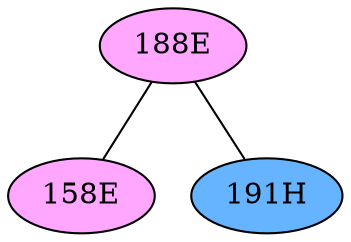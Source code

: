 // The Round Table
graph {
	"188E" [fillcolor="#FFA6FF" style=radial]
	"158E" [fillcolor="#FFA6FF" style=radial]
	"188E" -- "158E" [penwidth=1]
	"188E" [fillcolor="#FFA6FF" style=radial]
	"191H" [fillcolor="#66B3FF" style=radial]
	"188E" -- "191H" [penwidth=1]
}
